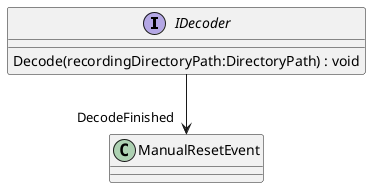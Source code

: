 @startuml
interface IDecoder {
    Decode(recordingDirectoryPath:DirectoryPath) : void
}
IDecoder --> "DecodeFinished" ManualResetEvent
@enduml
